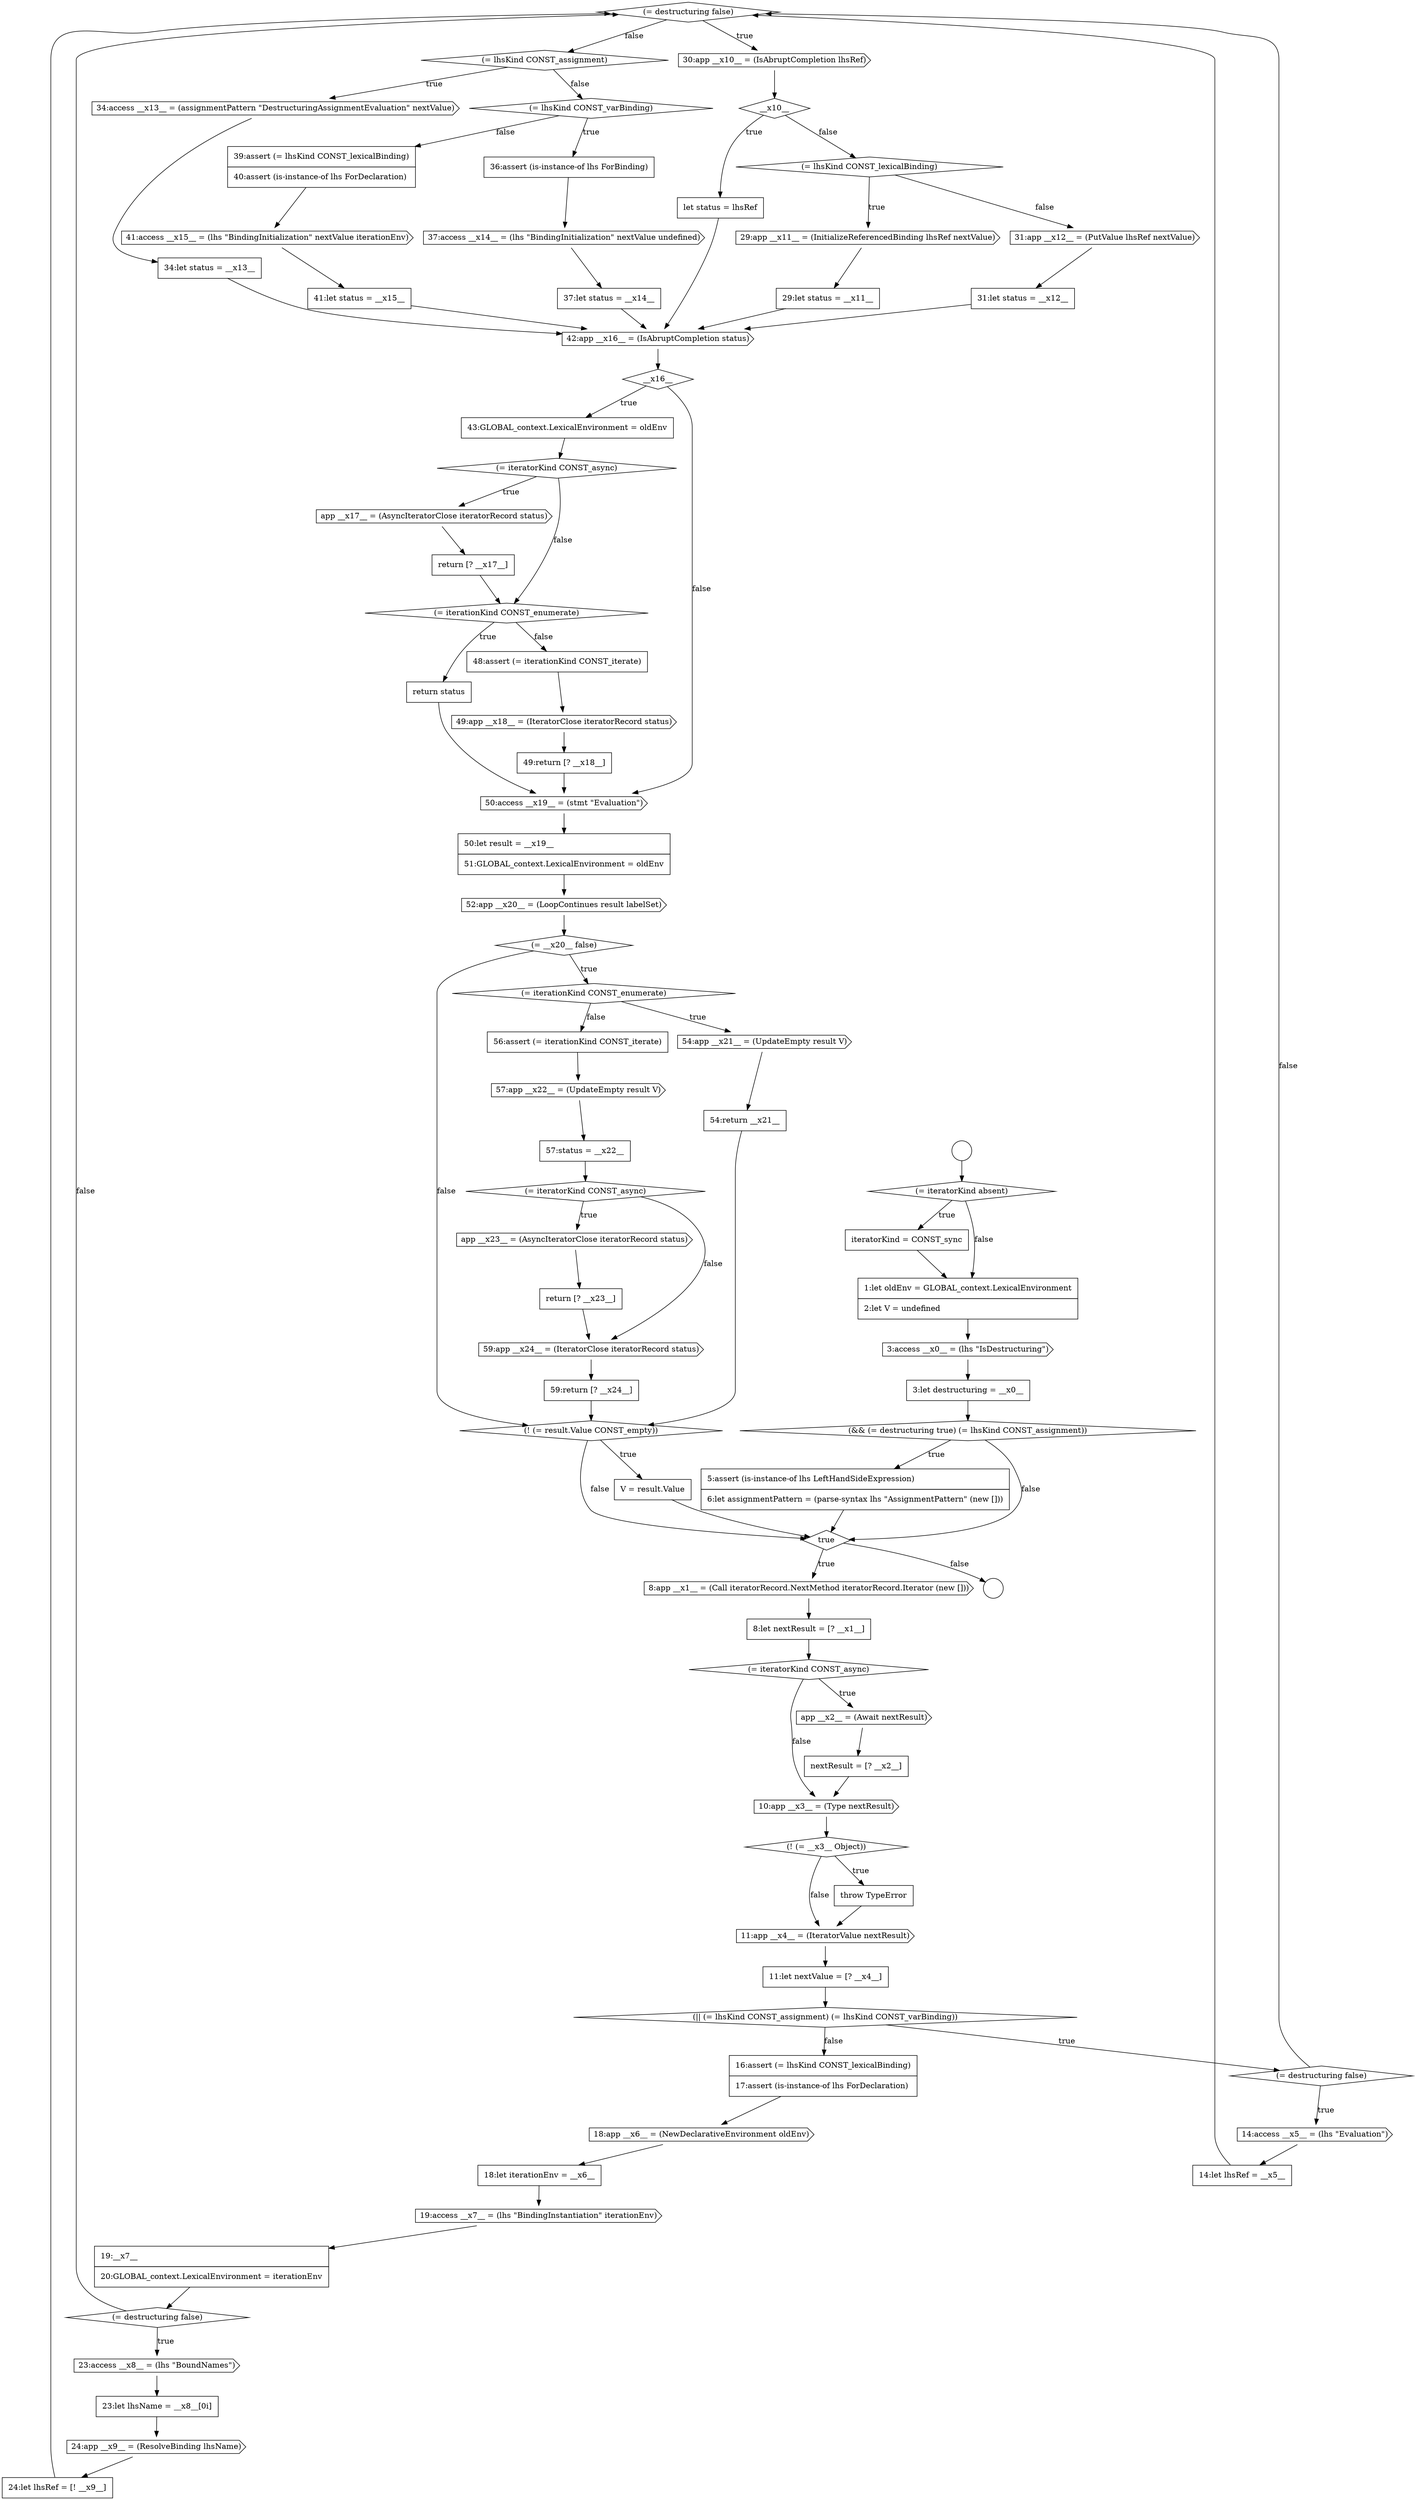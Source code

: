 digraph {
  node7092 [shape=diamond, label=<<font color="black">(= destructuring false)</font>> color="black" fillcolor="white" style=filled]
  node7084 [shape=none, margin=0, label=<<font color="black">
    <table border="0" cellborder="1" cellspacing="0" cellpadding="10">
      <tr><td align="left">18:let iterationEnv = __x6__</td></tr>
    </table>
  </font>> color="black" fillcolor="white" style=filled]
  node7067 [shape=diamond, label=<<font color="black">true</font>> color="black" fillcolor="white" style=filled]
  node7076 [shape=cds, label=<<font color="black">11:app __x4__ = (IteratorValue nextResult)</font>> color="black" fillcolor="white" style=filled]
  node7100 [shape=none, margin=0, label=<<font color="black">
    <table border="0" cellborder="1" cellspacing="0" cellpadding="10">
      <tr><td align="left">31:let status = __x12__</td></tr>
    </table>
  </font>> color="black" fillcolor="white" style=filled]
  node7072 [shape=none, margin=0, label=<<font color="black">
    <table border="0" cellborder="1" cellspacing="0" cellpadding="10">
      <tr><td align="left">nextResult = [? __x2__]</td></tr>
    </table>
  </font>> color="black" fillcolor="white" style=filled]
  node7083 [shape=cds, label=<<font color="black">18:app __x6__ = (NewDeclarativeEnvironment oldEnv)</font>> color="black" fillcolor="white" style=filled]
  node7132 [shape=diamond, label=<<font color="black">(= iteratorKind CONST_async)</font>> color="black" fillcolor="white" style=filled]
  node7115 [shape=cds, label=<<font color="black">app __x17__ = (AsyncIteratorClose iteratorRecord status)</font>> color="black" fillcolor="white" style=filled]
  node7096 [shape=diamond, label=<<font color="black">(= lhsKind CONST_lexicalBinding)</font>> color="black" fillcolor="white" style=filled]
  node7068 [shape=cds, label=<<font color="black">8:app __x1__ = (Call iteratorRecord.NextMethod iteratorRecord.Iterator (new []))</font>> color="black" fillcolor="white" style=filled]
  node7064 [shape=none, margin=0, label=<<font color="black">
    <table border="0" cellborder="1" cellspacing="0" cellpadding="10">
      <tr><td align="left">3:let destructuring = __x0__</td></tr>
    </table>
  </font>> color="black" fillcolor="white" style=filled]
  node7079 [shape=diamond, label=<<font color="black">(= destructuring false)</font>> color="black" fillcolor="white" style=filled]
  node7136 [shape=none, margin=0, label=<<font color="black">
    <table border="0" cellborder="1" cellspacing="0" cellpadding="10">
      <tr><td align="left">59:return [? __x24__]</td></tr>
    </table>
  </font>> color="black" fillcolor="white" style=filled]
  node7124 [shape=cds, label=<<font color="black">52:app __x20__ = (LoopContinues result labelSet)</font>> color="black" fillcolor="white" style=filled]
  node7060 [shape=diamond, label=<<font color="black">(= iteratorKind absent)</font>> color="black" fillcolor="white" style=filled]
  node7075 [shape=none, margin=0, label=<<font color="black">
    <table border="0" cellborder="1" cellspacing="0" cellpadding="10">
      <tr><td align="left">throw TypeError</td></tr>
    </table>
  </font>> color="black" fillcolor="white" style=filled]
  node7112 [shape=diamond, label=<<font color="black">__x16__</font>> color="black" fillcolor="white" style=filled]
  node7107 [shape=none, margin=0, label=<<font color="black">
    <table border="0" cellborder="1" cellspacing="0" cellpadding="10">
      <tr><td align="left">37:let status = __x14__</td></tr>
    </table>
  </font>> color="black" fillcolor="white" style=filled]
  node7104 [shape=diamond, label=<<font color="black">(= lhsKind CONST_varBinding)</font>> color="black" fillcolor="white" style=filled]
  node7078 [shape=diamond, label=<<font color="black">(|| (= lhsKind CONST_assignment) (= lhsKind CONST_varBinding))</font>> color="black" fillcolor="white" style=filled]
  node7129 [shape=none, margin=0, label=<<font color="black">
    <table border="0" cellborder="1" cellspacing="0" cellpadding="10">
      <tr><td align="left">56:assert (= iterationKind CONST_iterate)</td></tr>
    </table>
  </font>> color="black" fillcolor="white" style=filled]
  node7110 [shape=none, margin=0, label=<<font color="black">
    <table border="0" cellborder="1" cellspacing="0" cellpadding="10">
      <tr><td align="left">41:let status = __x15__</td></tr>
    </table>
  </font>> color="black" fillcolor="white" style=filled]
  node7097 [shape=cds, label=<<font color="black">29:app __x11__ = (InitializeReferencedBinding lhsRef nextValue)</font>> color="black" fillcolor="white" style=filled]
  node7063 [shape=cds, label=<<font color="black">3:access __x0__ = (lhs &quot;IsDestructuring&quot;)</font>> color="black" fillcolor="white" style=filled]
  node7095 [shape=none, margin=0, label=<<font color="black">
    <table border="0" cellborder="1" cellspacing="0" cellpadding="10">
      <tr><td align="left">let status = lhsRef</td></tr>
    </table>
  </font>> color="black" fillcolor="white" style=filled]
  node7065 [shape=diamond, label=<<font color="black">(&amp;&amp; (= destructuring true) (= lhsKind CONST_assignment))</font>> color="black" fillcolor="white" style=filled]
  node7116 [shape=none, margin=0, label=<<font color="black">
    <table border="0" cellborder="1" cellspacing="0" cellpadding="10">
      <tr><td align="left">return [? __x17__]</td></tr>
    </table>
  </font>> color="black" fillcolor="white" style=filled]
  node7101 [shape=diamond, label=<<font color="black">(= lhsKind CONST_assignment)</font>> color="black" fillcolor="white" style=filled]
  node7091 [shape=none, margin=0, label=<<font color="black">
    <table border="0" cellborder="1" cellspacing="0" cellpadding="10">
      <tr><td align="left">24:let lhsRef = [! __x9__]</td></tr>
    </table>
  </font>> color="black" fillcolor="white" style=filled]
  node7111 [shape=cds, label=<<font color="black">42:app __x16__ = (IsAbruptCompletion status)</font>> color="black" fillcolor="white" style=filled]
  node7059 [shape=circle label=" " color="black" fillcolor="white" style=filled]
  node7138 [shape=none, margin=0, label=<<font color="black">
    <table border="0" cellborder="1" cellspacing="0" cellpadding="10">
      <tr><td align="left">V = result.Value</td></tr>
    </table>
  </font>> color="black" fillcolor="white" style=filled]
  node7069 [shape=none, margin=0, label=<<font color="black">
    <table border="0" cellborder="1" cellspacing="0" cellpadding="10">
      <tr><td align="left">8:let nextResult = [? __x1__]</td></tr>
    </table>
  </font>> color="black" fillcolor="white" style=filled]
  node7086 [shape=none, margin=0, label=<<font color="black">
    <table border="0" cellborder="1" cellspacing="0" cellpadding="10">
      <tr><td align="left">19:__x7__</td></tr>
      <tr><td align="left">20:GLOBAL_context.LexicalEnvironment = iterationEnv</td></tr>
    </table>
  </font>> color="black" fillcolor="white" style=filled]
  node7123 [shape=none, margin=0, label=<<font color="black">
    <table border="0" cellborder="1" cellspacing="0" cellpadding="10">
      <tr><td align="left">50:let result = __x19__</td></tr>
      <tr><td align="left">51:GLOBAL_context.LexicalEnvironment = oldEnv</td></tr>
    </table>
  </font>> color="black" fillcolor="white" style=filled]
  node7106 [shape=cds, label=<<font color="black">37:access __x14__ = (lhs &quot;BindingInitialization&quot; nextValue undefined)</font>> color="black" fillcolor="white" style=filled]
  node7133 [shape=cds, label=<<font color="black">app __x23__ = (AsyncIteratorClose iteratorRecord status)</font>> color="black" fillcolor="white" style=filled]
  node7074 [shape=diamond, label=<<font color="black">(! (= __x3__ Object))</font>> color="black" fillcolor="white" style=filled]
  node7128 [shape=none, margin=0, label=<<font color="black">
    <table border="0" cellborder="1" cellspacing="0" cellpadding="10">
      <tr><td align="left">54:return __x21__</td></tr>
    </table>
  </font>> color="black" fillcolor="white" style=filled]
  node7118 [shape=none, margin=0, label=<<font color="black">
    <table border="0" cellborder="1" cellspacing="0" cellpadding="10">
      <tr><td align="left">return status</td></tr>
    </table>
  </font>> color="black" fillcolor="white" style=filled]
  node7073 [shape=cds, label=<<font color="black">10:app __x3__ = (Type nextResult)</font>> color="black" fillcolor="white" style=filled]
  node7134 [shape=none, margin=0, label=<<font color="black">
    <table border="0" cellborder="1" cellspacing="0" cellpadding="10">
      <tr><td align="left">return [? __x23__]</td></tr>
    </table>
  </font>> color="black" fillcolor="white" style=filled]
  node7109 [shape=cds, label=<<font color="black">41:access __x15__ = (lhs &quot;BindingInitialization&quot; nextValue iterationEnv)</font>> color="black" fillcolor="white" style=filled]
  node7094 [shape=diamond, label=<<font color="black">__x10__</font>> color="black" fillcolor="white" style=filled]
  node7062 [shape=none, margin=0, label=<<font color="black">
    <table border="0" cellborder="1" cellspacing="0" cellpadding="10">
      <tr><td align="left">1:let oldEnv = GLOBAL_context.LexicalEnvironment</td></tr>
      <tr><td align="left">2:let V = undefined</td></tr>
    </table>
  </font>> color="black" fillcolor="white" style=filled]
  node7130 [shape=cds, label=<<font color="black">57:app __x22__ = (UpdateEmpty result V)</font>> color="black" fillcolor="white" style=filled]
  node7077 [shape=none, margin=0, label=<<font color="black">
    <table border="0" cellborder="1" cellspacing="0" cellpadding="10">
      <tr><td align="left">11:let nextValue = [? __x4__]</td></tr>
    </table>
  </font>> color="black" fillcolor="white" style=filled]
  node7098 [shape=none, margin=0, label=<<font color="black">
    <table border="0" cellborder="1" cellspacing="0" cellpadding="10">
      <tr><td align="left">29:let status = __x11__</td></tr>
    </table>
  </font>> color="black" fillcolor="white" style=filled]
  node7066 [shape=none, margin=0, label=<<font color="black">
    <table border="0" cellborder="1" cellspacing="0" cellpadding="10">
      <tr><td align="left">5:assert (is-instance-of lhs LeftHandSideExpression)</td></tr>
      <tr><td align="left">6:let assignmentPattern = (parse-syntax lhs &quot;AssignmentPattern&quot; (new []))</td></tr>
    </table>
  </font>> color="black" fillcolor="white" style=filled]
  node7119 [shape=none, margin=0, label=<<font color="black">
    <table border="0" cellborder="1" cellspacing="0" cellpadding="10">
      <tr><td align="left">48:assert (= iterationKind CONST_iterate)</td></tr>
    </table>
  </font>> color="black" fillcolor="white" style=filled]
  node7113 [shape=none, margin=0, label=<<font color="black">
    <table border="0" cellborder="1" cellspacing="0" cellpadding="10">
      <tr><td align="left">43:GLOBAL_context.LexicalEnvironment = oldEnv</td></tr>
    </table>
  </font>> color="black" fillcolor="white" style=filled]
  node7117 [shape=diamond, label=<<font color="black">(= iterationKind CONST_enumerate)</font>> color="black" fillcolor="white" style=filled]
  node7102 [shape=cds, label=<<font color="black">34:access __x13__ = (assignmentPattern &quot;DestructuringAssignmentEvaluation&quot; nextValue)</font>> color="black" fillcolor="white" style=filled]
  node7122 [shape=cds, label=<<font color="black">50:access __x19__ = (stmt &quot;Evaluation&quot;)</font>> color="black" fillcolor="white" style=filled]
  node7137 [shape=diamond, label=<<font color="black">(! (= result.Value CONST_empty))</font>> color="black" fillcolor="white" style=filled]
  node7070 [shape=diamond, label=<<font color="black">(= iteratorKind CONST_async)</font>> color="black" fillcolor="white" style=filled]
  node7087 [shape=diamond, label=<<font color="black">(= destructuring false)</font>> color="black" fillcolor="white" style=filled]
  node7085 [shape=cds, label=<<font color="black">19:access __x7__ = (lhs &quot;BindingInstantiation&quot; iterationEnv)</font>> color="black" fillcolor="white" style=filled]
  node7058 [shape=circle label=" " color="black" fillcolor="white" style=filled]
  node7105 [shape=none, margin=0, label=<<font color="black">
    <table border="0" cellborder="1" cellspacing="0" cellpadding="10">
      <tr><td align="left">36:assert (is-instance-of lhs ForBinding)</td></tr>
    </table>
  </font>> color="black" fillcolor="white" style=filled]
  node7090 [shape=cds, label=<<font color="black">24:app __x9__ = (ResolveBinding lhsName)</font>> color="black" fillcolor="white" style=filled]
  node7127 [shape=cds, label=<<font color="black">54:app __x21__ = (UpdateEmpty result V)</font>> color="black" fillcolor="white" style=filled]
  node7061 [shape=none, margin=0, label=<<font color="black">
    <table border="0" cellborder="1" cellspacing="0" cellpadding="10">
      <tr><td align="left">iteratorKind = CONST_sync</td></tr>
    </table>
  </font>> color="black" fillcolor="white" style=filled]
  node7131 [shape=none, margin=0, label=<<font color="black">
    <table border="0" cellborder="1" cellspacing="0" cellpadding="10">
      <tr><td align="left">57:status = __x22__</td></tr>
    </table>
  </font>> color="black" fillcolor="white" style=filled]
  node7099 [shape=cds, label=<<font color="black">31:app __x12__ = (PutValue lhsRef nextValue)</font>> color="black" fillcolor="white" style=filled]
  node7089 [shape=none, margin=0, label=<<font color="black">
    <table border="0" cellborder="1" cellspacing="0" cellpadding="10">
      <tr><td align="left">23:let lhsName = __x8__[0i]</td></tr>
    </table>
  </font>> color="black" fillcolor="white" style=filled]
  node7082 [shape=none, margin=0, label=<<font color="black">
    <table border="0" cellborder="1" cellspacing="0" cellpadding="10">
      <tr><td align="left">16:assert (= lhsKind CONST_lexicalBinding)</td></tr>
      <tr><td align="left">17:assert (is-instance-of lhs ForDeclaration)</td></tr>
    </table>
  </font>> color="black" fillcolor="white" style=filled]
  node7120 [shape=cds, label=<<font color="black">49:app __x18__ = (IteratorClose iteratorRecord status)</font>> color="black" fillcolor="white" style=filled]
  node7114 [shape=diamond, label=<<font color="black">(= iteratorKind CONST_async)</font>> color="black" fillcolor="white" style=filled]
  node7125 [shape=diamond, label=<<font color="black">(= __x20__ false)</font>> color="black" fillcolor="white" style=filled]
  node7080 [shape=cds, label=<<font color="black">14:access __x5__ = (lhs &quot;Evaluation&quot;)</font>> color="black" fillcolor="white" style=filled]
  node7135 [shape=cds, label=<<font color="black">59:app __x24__ = (IteratorClose iteratorRecord status)</font>> color="black" fillcolor="white" style=filled]
  node7093 [shape=cds, label=<<font color="black">30:app __x10__ = (IsAbruptCompletion lhsRef)</font>> color="black" fillcolor="white" style=filled]
  node7081 [shape=none, margin=0, label=<<font color="black">
    <table border="0" cellborder="1" cellspacing="0" cellpadding="10">
      <tr><td align="left">14:let lhsRef = __x5__</td></tr>
    </table>
  </font>> color="black" fillcolor="white" style=filled]
  node7126 [shape=diamond, label=<<font color="black">(= iterationKind CONST_enumerate)</font>> color="black" fillcolor="white" style=filled]
  node7121 [shape=none, margin=0, label=<<font color="black">
    <table border="0" cellborder="1" cellspacing="0" cellpadding="10">
      <tr><td align="left">49:return [? __x18__]</td></tr>
    </table>
  </font>> color="black" fillcolor="white" style=filled]
  node7071 [shape=cds, label=<<font color="black">app __x2__ = (Await nextResult)</font>> color="black" fillcolor="white" style=filled]
  node7088 [shape=cds, label=<<font color="black">23:access __x8__ = (lhs &quot;BoundNames&quot;)</font>> color="black" fillcolor="white" style=filled]
  node7103 [shape=none, margin=0, label=<<font color="black">
    <table border="0" cellborder="1" cellspacing="0" cellpadding="10">
      <tr><td align="left">34:let status = __x13__</td></tr>
    </table>
  </font>> color="black" fillcolor="white" style=filled]
  node7108 [shape=none, margin=0, label=<<font color="black">
    <table border="0" cellborder="1" cellspacing="0" cellpadding="10">
      <tr><td align="left">39:assert (= lhsKind CONST_lexicalBinding)</td></tr>
      <tr><td align="left">40:assert (is-instance-of lhs ForDeclaration)</td></tr>
    </table>
  </font>> color="black" fillcolor="white" style=filled]
  node7096 -> node7097 [label=<<font color="black">true</font>> color="black"]
  node7096 -> node7099 [label=<<font color="black">false</font>> color="black"]
  node7083 -> node7084 [ color="black"]
  node7118 -> node7122 [ color="black"]
  node7099 -> node7100 [ color="black"]
  node7113 -> node7114 [ color="black"]
  node7103 -> node7111 [ color="black"]
  node7125 -> node7126 [label=<<font color="black">true</font>> color="black"]
  node7125 -> node7137 [label=<<font color="black">false</font>> color="black"]
  node7134 -> node7135 [ color="black"]
  node7106 -> node7107 [ color="black"]
  node7136 -> node7137 [ color="black"]
  node7058 -> node7060 [ color="black"]
  node7097 -> node7098 [ color="black"]
  node7067 -> node7068 [label=<<font color="black">true</font>> color="black"]
  node7067 -> node7059 [label=<<font color="black">false</font>> color="black"]
  node7073 -> node7074 [ color="black"]
  node7071 -> node7072 [ color="black"]
  node7115 -> node7116 [ color="black"]
  node7084 -> node7085 [ color="black"]
  node7121 -> node7122 [ color="black"]
  node7081 -> node7092 [ color="black"]
  node7061 -> node7062 [ color="black"]
  node7132 -> node7133 [label=<<font color="black">true</font>> color="black"]
  node7132 -> node7135 [label=<<font color="black">false</font>> color="black"]
  node7074 -> node7075 [label=<<font color="black">true</font>> color="black"]
  node7074 -> node7076 [label=<<font color="black">false</font>> color="black"]
  node7086 -> node7087 [ color="black"]
  node7116 -> node7117 [ color="black"]
  node7120 -> node7121 [ color="black"]
  node7098 -> node7111 [ color="black"]
  node7124 -> node7125 [ color="black"]
  node7079 -> node7080 [label=<<font color="black">true</font>> color="black"]
  node7079 -> node7092 [label=<<font color="black">false</font>> color="black"]
  node7105 -> node7106 [ color="black"]
  node7093 -> node7094 [ color="black"]
  node7137 -> node7138 [label=<<font color="black">true</font>> color="black"]
  node7137 -> node7067 [label=<<font color="black">false</font>> color="black"]
  node7075 -> node7076 [ color="black"]
  node7090 -> node7091 [ color="black"]
  node7126 -> node7127 [label=<<font color="black">true</font>> color="black"]
  node7126 -> node7129 [label=<<font color="black">false</font>> color="black"]
  node7062 -> node7063 [ color="black"]
  node7138 -> node7067 [ color="black"]
  node7101 -> node7102 [label=<<font color="black">true</font>> color="black"]
  node7101 -> node7104 [label=<<font color="black">false</font>> color="black"]
  node7088 -> node7089 [ color="black"]
  node7127 -> node7128 [ color="black"]
  node7091 -> node7092 [ color="black"]
  node7108 -> node7109 [ color="black"]
  node7133 -> node7134 [ color="black"]
  node7087 -> node7088 [label=<<font color="black">true</font>> color="black"]
  node7087 -> node7092 [label=<<font color="black">false</font>> color="black"]
  node7078 -> node7079 [label=<<font color="black">true</font>> color="black"]
  node7078 -> node7082 [label=<<font color="black">false</font>> color="black"]
  node7112 -> node7113 [label=<<font color="black">true</font>> color="black"]
  node7112 -> node7122 [label=<<font color="black">false</font>> color="black"]
  node7063 -> node7064 [ color="black"]
  node7109 -> node7110 [ color="black"]
  node7070 -> node7071 [label=<<font color="black">true</font>> color="black"]
  node7070 -> node7073 [label=<<font color="black">false</font>> color="black"]
  node7068 -> node7069 [ color="black"]
  node7076 -> node7077 [ color="black"]
  node7077 -> node7078 [ color="black"]
  node7123 -> node7124 [ color="black"]
  node7066 -> node7067 [ color="black"]
  node7111 -> node7112 [ color="black"]
  node7131 -> node7132 [ color="black"]
  node7094 -> node7095 [label=<<font color="black">true</font>> color="black"]
  node7094 -> node7096 [label=<<font color="black">false</font>> color="black"]
  node7107 -> node7111 [ color="black"]
  node7119 -> node7120 [ color="black"]
  node7117 -> node7118 [label=<<font color="black">true</font>> color="black"]
  node7117 -> node7119 [label=<<font color="black">false</font>> color="black"]
  node7128 -> node7137 [ color="black"]
  node7060 -> node7061 [label=<<font color="black">true</font>> color="black"]
  node7060 -> node7062 [label=<<font color="black">false</font>> color="black"]
  node7129 -> node7130 [ color="black"]
  node7135 -> node7136 [ color="black"]
  node7114 -> node7115 [label=<<font color="black">true</font>> color="black"]
  node7114 -> node7117 [label=<<font color="black">false</font>> color="black"]
  node7130 -> node7131 [ color="black"]
  node7102 -> node7103 [ color="black"]
  node7104 -> node7105 [label=<<font color="black">true</font>> color="black"]
  node7104 -> node7108 [label=<<font color="black">false</font>> color="black"]
  node7064 -> node7065 [ color="black"]
  node7072 -> node7073 [ color="black"]
  node7095 -> node7111 [ color="black"]
  node7080 -> node7081 [ color="black"]
  node7069 -> node7070 [ color="black"]
  node7089 -> node7090 [ color="black"]
  node7122 -> node7123 [ color="black"]
  node7085 -> node7086 [ color="black"]
  node7092 -> node7093 [label=<<font color="black">true</font>> color="black"]
  node7092 -> node7101 [label=<<font color="black">false</font>> color="black"]
  node7065 -> node7066 [label=<<font color="black">true</font>> color="black"]
  node7065 -> node7067 [label=<<font color="black">false</font>> color="black"]
  node7100 -> node7111 [ color="black"]
  node7110 -> node7111 [ color="black"]
  node7082 -> node7083 [ color="black"]
}
